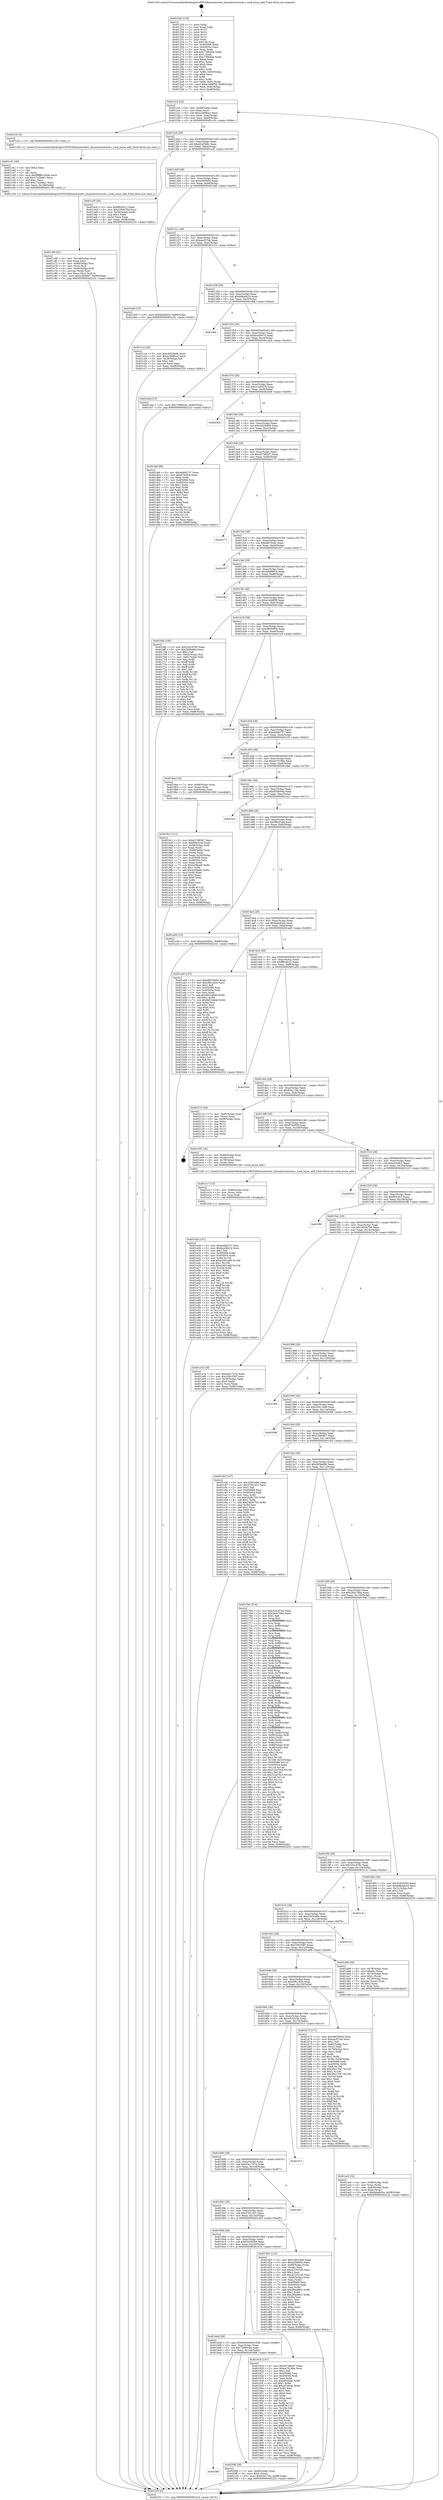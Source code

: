 digraph "0x401250" {
  label = "0x401250 (/mnt/c/Users/mathe/Desktop/tcc/POCII/binaries/extr_linuxnetcoresock.c_sock_inuse_add_Final-ollvm.out::main(0))"
  labelloc = "t"
  node[shape=record]

  Entry [label="",width=0.3,height=0.3,shape=circle,fillcolor=black,style=filled]
  "0x4012c4" [label="{
     0x4012c4 [32]\l
     | [instrs]\l
     &nbsp;&nbsp;0x4012c4 \<+6\>: mov -0x98(%rbp),%eax\l
     &nbsp;&nbsp;0x4012ca \<+2\>: mov %eax,%ecx\l
     &nbsp;&nbsp;0x4012cc \<+6\>: sub $0xa1668be2,%ecx\l
     &nbsp;&nbsp;0x4012d2 \<+6\>: mov %eax,-0xac(%rbp)\l
     &nbsp;&nbsp;0x4012d8 \<+6\>: mov %ecx,-0xb0(%rbp)\l
     &nbsp;&nbsp;0x4012de \<+6\>: je 0000000000401c3c \<main+0x9ec\>\l
  }"]
  "0x401c3c" [label="{
     0x401c3c [5]\l
     | [instrs]\l
     &nbsp;&nbsp;0x401c3c \<+5\>: call 0000000000401160 \<next_i\>\l
     | [calls]\l
     &nbsp;&nbsp;0x401160 \{1\} (/mnt/c/Users/mathe/Desktop/tcc/POCII/binaries/extr_linuxnetcoresock.c_sock_inuse_add_Final-ollvm.out::next_i)\l
  }"]
  "0x4012e4" [label="{
     0x4012e4 [28]\l
     | [instrs]\l
     &nbsp;&nbsp;0x4012e4 \<+5\>: jmp 00000000004012e9 \<main+0x99\>\l
     &nbsp;&nbsp;0x4012e9 \<+6\>: mov -0xac(%rbp),%eax\l
     &nbsp;&nbsp;0x4012ef \<+5\>: sub $0xa2cd3bdc,%eax\l
     &nbsp;&nbsp;0x4012f4 \<+6\>: mov %eax,-0xb4(%rbp)\l
     &nbsp;&nbsp;0x4012fa \<+6\>: je 0000000000401a3f \<main+0x7ef\>\l
  }"]
  Exit [label="",width=0.3,height=0.3,shape=circle,fillcolor=black,style=filled,peripheries=2]
  "0x401a3f" [label="{
     0x401a3f [30]\l
     | [instrs]\l
     &nbsp;&nbsp;0x401a3f \<+5\>: mov $0xff9c0b12,%eax\l
     &nbsp;&nbsp;0x401a44 \<+5\>: mov $0x1950e70d,%ecx\l
     &nbsp;&nbsp;0x401a49 \<+3\>: mov -0x30(%rbp),%edx\l
     &nbsp;&nbsp;0x401a4c \<+3\>: cmp $0x1,%edx\l
     &nbsp;&nbsp;0x401a4f \<+3\>: cmovl %ecx,%eax\l
     &nbsp;&nbsp;0x401a52 \<+6\>: mov %eax,-0x98(%rbp)\l
     &nbsp;&nbsp;0x401a58 \<+5\>: jmp 0000000000402232 \<main+0xfe2\>\l
  }"]
  "0x401300" [label="{
     0x401300 [28]\l
     | [instrs]\l
     &nbsp;&nbsp;0x401300 \<+5\>: jmp 0000000000401305 \<main+0xb5\>\l
     &nbsp;&nbsp;0x401305 \<+6\>: mov -0xac(%rbp),%eax\l
     &nbsp;&nbsp;0x40130b \<+5\>: sub $0xa300f45c,%eax\l
     &nbsp;&nbsp;0x401310 \<+6\>: mov %eax,-0xb8(%rbp)\l
     &nbsp;&nbsp;0x401316 \<+6\>: je 0000000000401da0 \<main+0xb50\>\l
  }"]
  "0x4016f0" [label="{
     0x4016f0\l
  }", style=dashed]
  "0x401da0" [label="{
     0x401da0 [15]\l
     | [instrs]\l
     &nbsp;&nbsp;0x401da0 \<+10\>: movl $0xfaba8d2e,-0x98(%rbp)\l
     &nbsp;&nbsp;0x401daa \<+5\>: jmp 0000000000402232 \<main+0xfe2\>\l
  }"]
  "0x40131c" [label="{
     0x40131c [28]\l
     | [instrs]\l
     &nbsp;&nbsp;0x40131c \<+5\>: jmp 0000000000401321 \<main+0xd1\>\l
     &nbsp;&nbsp;0x401321 \<+6\>: mov -0xac(%rbp),%eax\l
     &nbsp;&nbsp;0x401327 \<+5\>: sub $0xaacf37eb,%eax\l
     &nbsp;&nbsp;0x40132c \<+6\>: mov %eax,-0xbc(%rbp)\l
     &nbsp;&nbsp;0x401332 \<+6\>: je 0000000000401c1e \<main+0x9ce\>\l
  }"]
  "0x4020f8" [label="{
     0x4020f8 [28]\l
     | [instrs]\l
     &nbsp;&nbsp;0x4020f8 \<+7\>: mov -0x90(%rbp),%rax\l
     &nbsp;&nbsp;0x4020ff \<+6\>: movl $0x0,(%rax)\l
     &nbsp;&nbsp;0x402105 \<+10\>: movl $0x82b170b,-0x98(%rbp)\l
     &nbsp;&nbsp;0x40210f \<+5\>: jmp 0000000000402232 \<main+0xfe2\>\l
  }"]
  "0x401c1e" [label="{
     0x401c1e [30]\l
     | [instrs]\l
     &nbsp;&nbsp;0x401c1e \<+5\>: mov $0xcb028408,%eax\l
     &nbsp;&nbsp;0x401c23 \<+5\>: mov $0xa1668be2,%ecx\l
     &nbsp;&nbsp;0x401c28 \<+3\>: mov -0x29(%rbp),%dl\l
     &nbsp;&nbsp;0x401c2b \<+3\>: test $0x1,%dl\l
     &nbsp;&nbsp;0x401c2e \<+3\>: cmovne %ecx,%eax\l
     &nbsp;&nbsp;0x401c31 \<+6\>: mov %eax,-0x98(%rbp)\l
     &nbsp;&nbsp;0x401c37 \<+5\>: jmp 0000000000402232 \<main+0xfe2\>\l
  }"]
  "0x401338" [label="{
     0x401338 [28]\l
     | [instrs]\l
     &nbsp;&nbsp;0x401338 \<+5\>: jmp 000000000040133d \<main+0xed\>\l
     &nbsp;&nbsp;0x40133d \<+6\>: mov -0xac(%rbp),%eax\l
     &nbsp;&nbsp;0x401343 \<+5\>: sub $0xb86dab23,%eax\l
     &nbsp;&nbsp;0x401348 \<+6\>: mov %eax,-0xc0(%rbp)\l
     &nbsp;&nbsp;0x40134e \<+6\>: je 00000000004018fa \<main+0x6aa\>\l
  }"]
  "0x401e26" [label="{
     0x401e26 [151]\l
     | [instrs]\l
     &nbsp;&nbsp;0x401e26 \<+5\>: mov $0xeb9db757,%esi\l
     &nbsp;&nbsp;0x401e2b \<+5\>: mov $0xbca58414,%ecx\l
     &nbsp;&nbsp;0x401e30 \<+2\>: mov $0x1,%dl\l
     &nbsp;&nbsp;0x401e32 \<+8\>: mov 0x405068,%r8d\l
     &nbsp;&nbsp;0x401e3a \<+8\>: mov 0x405054,%r9d\l
     &nbsp;&nbsp;0x401e42 \<+3\>: mov %r8d,%r10d\l
     &nbsp;&nbsp;0x401e45 \<+7\>: add $0xe2491e69,%r10d\l
     &nbsp;&nbsp;0x401e4c \<+4\>: sub $0x1,%r10d\l
     &nbsp;&nbsp;0x401e50 \<+7\>: sub $0xe2491e69,%r10d\l
     &nbsp;&nbsp;0x401e57 \<+4\>: imul %r10d,%r8d\l
     &nbsp;&nbsp;0x401e5b \<+4\>: and $0x1,%r8d\l
     &nbsp;&nbsp;0x401e5f \<+4\>: cmp $0x0,%r8d\l
     &nbsp;&nbsp;0x401e63 \<+4\>: sete %r11b\l
     &nbsp;&nbsp;0x401e67 \<+4\>: cmp $0xa,%r9d\l
     &nbsp;&nbsp;0x401e6b \<+3\>: setl %bl\l
     &nbsp;&nbsp;0x401e6e \<+3\>: mov %r11b,%r14b\l
     &nbsp;&nbsp;0x401e71 \<+4\>: xor $0xff,%r14b\l
     &nbsp;&nbsp;0x401e75 \<+3\>: mov %bl,%r15b\l
     &nbsp;&nbsp;0x401e78 \<+4\>: xor $0xff,%r15b\l
     &nbsp;&nbsp;0x401e7c \<+3\>: xor $0x1,%dl\l
     &nbsp;&nbsp;0x401e7f \<+3\>: mov %r14b,%r12b\l
     &nbsp;&nbsp;0x401e82 \<+4\>: and $0xff,%r12b\l
     &nbsp;&nbsp;0x401e86 \<+3\>: and %dl,%r11b\l
     &nbsp;&nbsp;0x401e89 \<+3\>: mov %r15b,%r13b\l
     &nbsp;&nbsp;0x401e8c \<+4\>: and $0xff,%r13b\l
     &nbsp;&nbsp;0x401e90 \<+2\>: and %dl,%bl\l
     &nbsp;&nbsp;0x401e92 \<+3\>: or %r11b,%r12b\l
     &nbsp;&nbsp;0x401e95 \<+3\>: or %bl,%r13b\l
     &nbsp;&nbsp;0x401e98 \<+3\>: xor %r13b,%r12b\l
     &nbsp;&nbsp;0x401e9b \<+3\>: or %r15b,%r14b\l
     &nbsp;&nbsp;0x401e9e \<+4\>: xor $0xff,%r14b\l
     &nbsp;&nbsp;0x401ea2 \<+3\>: or $0x1,%dl\l
     &nbsp;&nbsp;0x401ea5 \<+3\>: and %dl,%r14b\l
     &nbsp;&nbsp;0x401ea8 \<+3\>: or %r14b,%r12b\l
     &nbsp;&nbsp;0x401eab \<+4\>: test $0x1,%r12b\l
     &nbsp;&nbsp;0x401eaf \<+3\>: cmovne %ecx,%esi\l
     &nbsp;&nbsp;0x401eb2 \<+6\>: mov %esi,-0x98(%rbp)\l
     &nbsp;&nbsp;0x401eb8 \<+5\>: jmp 0000000000402232 \<main+0xfe2\>\l
  }"]
  "0x4018fa" [label="{
     0x4018fa\l
  }", style=dashed]
  "0x401354" [label="{
     0x401354 [28]\l
     | [instrs]\l
     &nbsp;&nbsp;0x401354 \<+5\>: jmp 0000000000401359 \<main+0x109\>\l
     &nbsp;&nbsp;0x401359 \<+6\>: mov -0xac(%rbp),%eax\l
     &nbsp;&nbsp;0x40135f \<+5\>: sub $0xbca58414,%eax\l
     &nbsp;&nbsp;0x401364 \<+6\>: mov %eax,-0xc4(%rbp)\l
     &nbsp;&nbsp;0x40136a \<+6\>: je 0000000000401ebd \<main+0xc6d\>\l
  }"]
  "0x401e17" [label="{
     0x401e17 [15]\l
     | [instrs]\l
     &nbsp;&nbsp;0x401e17 \<+4\>: mov -0x68(%rbp),%rax\l
     &nbsp;&nbsp;0x401e1b \<+3\>: mov (%rax),%rax\l
     &nbsp;&nbsp;0x401e1e \<+3\>: mov %rax,%rdi\l
     &nbsp;&nbsp;0x401e21 \<+5\>: call 0000000000401030 \<free@plt\>\l
     | [calls]\l
     &nbsp;&nbsp;0x401030 \{1\} (unknown)\l
  }"]
  "0x401ebd" [label="{
     0x401ebd [15]\l
     | [instrs]\l
     &nbsp;&nbsp;0x401ebd \<+10\>: movl $0x72890c4e,-0x98(%rbp)\l
     &nbsp;&nbsp;0x401ec7 \<+5\>: jmp 0000000000402232 \<main+0xfe2\>\l
  }"]
  "0x401370" [label="{
     0x401370 [28]\l
     | [instrs]\l
     &nbsp;&nbsp;0x401370 \<+5\>: jmp 0000000000401375 \<main+0x125\>\l
     &nbsp;&nbsp;0x401375 \<+6\>: mov -0xac(%rbp),%eax\l
     &nbsp;&nbsp;0x40137b \<+5\>: sub $0xc13d5b78,%eax\l
     &nbsp;&nbsp;0x401380 \<+6\>: mov %eax,-0xc8(%rbp)\l
     &nbsp;&nbsp;0x401386 \<+6\>: je 00000000004020e9 \<main+0xe99\>\l
  }"]
  "0x401c69" [label="{
     0x401c69 [41]\l
     | [instrs]\l
     &nbsp;&nbsp;0x401c69 \<+6\>: mov -0x148(%rbp),%ecx\l
     &nbsp;&nbsp;0x401c6f \<+3\>: imul %eax,%ecx\l
     &nbsp;&nbsp;0x401c72 \<+4\>: mov -0x68(%rbp),%rsi\l
     &nbsp;&nbsp;0x401c76 \<+3\>: mov (%rsi),%rsi\l
     &nbsp;&nbsp;0x401c79 \<+4\>: mov -0x60(%rbp),%rdi\l
     &nbsp;&nbsp;0x401c7d \<+3\>: movslq (%rdi),%rdi\l
     &nbsp;&nbsp;0x401c80 \<+3\>: mov %ecx,(%rsi,%rdi,4)\l
     &nbsp;&nbsp;0x401c83 \<+10\>: movl $0x22feb807,-0x98(%rbp)\l
     &nbsp;&nbsp;0x401c8d \<+5\>: jmp 0000000000402232 \<main+0xfe2\>\l
  }"]
  "0x4020e9" [label="{
     0x4020e9\l
  }", style=dashed]
  "0x40138c" [label="{
     0x40138c [28]\l
     | [instrs]\l
     &nbsp;&nbsp;0x40138c \<+5\>: jmp 0000000000401391 \<main+0x141\>\l
     &nbsp;&nbsp;0x401391 \<+6\>: mov -0xac(%rbp),%eax\l
     &nbsp;&nbsp;0x401397 \<+5\>: sub $0xcb028408,%eax\l
     &nbsp;&nbsp;0x40139c \<+6\>: mov %eax,-0xcc(%rbp)\l
     &nbsp;&nbsp;0x4013a2 \<+6\>: je 0000000000401daf \<main+0xb5f\>\l
  }"]
  "0x401c41" [label="{
     0x401c41 [40]\l
     | [instrs]\l
     &nbsp;&nbsp;0x401c41 \<+5\>: mov $0x2,%ecx\l
     &nbsp;&nbsp;0x401c46 \<+1\>: cltd\l
     &nbsp;&nbsp;0x401c47 \<+2\>: idiv %ecx\l
     &nbsp;&nbsp;0x401c49 \<+6\>: imul $0xfffffffe,%edx,%ecx\l
     &nbsp;&nbsp;0x401c4f \<+6\>: sub $0x17a2b8a1,%ecx\l
     &nbsp;&nbsp;0x401c55 \<+3\>: add $0x1,%ecx\l
     &nbsp;&nbsp;0x401c58 \<+6\>: add $0x17a2b8a1,%ecx\l
     &nbsp;&nbsp;0x401c5e \<+6\>: mov %ecx,-0x148(%rbp)\l
     &nbsp;&nbsp;0x401c64 \<+5\>: call 0000000000401160 \<next_i\>\l
     | [calls]\l
     &nbsp;&nbsp;0x401160 \{1\} (/mnt/c/Users/mathe/Desktop/tcc/POCII/binaries/extr_linuxnetcoresock.c_sock_inuse_add_Final-ollvm.out::next_i)\l
  }"]
  "0x401daf" [label="{
     0x401daf [86]\l
     | [instrs]\l
     &nbsp;&nbsp;0x401daf \<+5\>: mov $0xeb9db757,%eax\l
     &nbsp;&nbsp;0x401db4 \<+5\>: mov $0x87dc929,%ecx\l
     &nbsp;&nbsp;0x401db9 \<+2\>: xor %edx,%edx\l
     &nbsp;&nbsp;0x401dbb \<+7\>: mov 0x405068,%esi\l
     &nbsp;&nbsp;0x401dc2 \<+7\>: mov 0x405054,%edi\l
     &nbsp;&nbsp;0x401dc9 \<+3\>: sub $0x1,%edx\l
     &nbsp;&nbsp;0x401dcc \<+3\>: mov %esi,%r8d\l
     &nbsp;&nbsp;0x401dcf \<+3\>: add %edx,%r8d\l
     &nbsp;&nbsp;0x401dd2 \<+4\>: imul %r8d,%esi\l
     &nbsp;&nbsp;0x401dd6 \<+3\>: and $0x1,%esi\l
     &nbsp;&nbsp;0x401dd9 \<+3\>: cmp $0x0,%esi\l
     &nbsp;&nbsp;0x401ddc \<+4\>: sete %r9b\l
     &nbsp;&nbsp;0x401de0 \<+3\>: cmp $0xa,%edi\l
     &nbsp;&nbsp;0x401de3 \<+4\>: setl %r10b\l
     &nbsp;&nbsp;0x401de7 \<+3\>: mov %r9b,%r11b\l
     &nbsp;&nbsp;0x401dea \<+3\>: and %r10b,%r11b\l
     &nbsp;&nbsp;0x401ded \<+3\>: xor %r10b,%r9b\l
     &nbsp;&nbsp;0x401df0 \<+3\>: or %r9b,%r11b\l
     &nbsp;&nbsp;0x401df3 \<+4\>: test $0x1,%r11b\l
     &nbsp;&nbsp;0x401df7 \<+3\>: cmovne %ecx,%eax\l
     &nbsp;&nbsp;0x401dfa \<+6\>: mov %eax,-0x98(%rbp)\l
     &nbsp;&nbsp;0x401e00 \<+5\>: jmp 0000000000402232 \<main+0xfe2\>\l
  }"]
  "0x4013a8" [label="{
     0x4013a8 [28]\l
     | [instrs]\l
     &nbsp;&nbsp;0x4013a8 \<+5\>: jmp 00000000004013ad \<main+0x15d\>\l
     &nbsp;&nbsp;0x4013ad \<+6\>: mov -0xac(%rbp),%eax\l
     &nbsp;&nbsp;0x4013b3 \<+5\>: sub $0xd37d85d7,%eax\l
     &nbsp;&nbsp;0x4013b8 \<+6\>: mov %eax,-0xd0(%rbp)\l
     &nbsp;&nbsp;0x4013be \<+6\>: je 0000000000402171 \<main+0xf21\>\l
  }"]
  "0x401ac0" [label="{
     0x401ac0 [32]\l
     | [instrs]\l
     &nbsp;&nbsp;0x401ac0 \<+4\>: mov -0x68(%rbp),%rdi\l
     &nbsp;&nbsp;0x401ac4 \<+3\>: mov %rax,(%rdi)\l
     &nbsp;&nbsp;0x401ac7 \<+4\>: mov -0x60(%rbp),%rax\l
     &nbsp;&nbsp;0x401acb \<+6\>: movl $0x0,(%rax)\l
     &nbsp;&nbsp;0x401ad1 \<+10\>: movl $0xfaba8d2e,-0x98(%rbp)\l
     &nbsp;&nbsp;0x401adb \<+5\>: jmp 0000000000402232 \<main+0xfe2\>\l
  }"]
  "0x402171" [label="{
     0x402171\l
  }", style=dashed]
  "0x4013c4" [label="{
     0x4013c4 [28]\l
     | [instrs]\l
     &nbsp;&nbsp;0x4013c4 \<+5\>: jmp 00000000004013c9 \<main+0x179\>\l
     &nbsp;&nbsp;0x4013c9 \<+6\>: mov -0xac(%rbp),%eax\l
     &nbsp;&nbsp;0x4013cf \<+5\>: sub $0xda679cdc,%eax\l
     &nbsp;&nbsp;0x4013d4 \<+6\>: mov %eax,-0xd4(%rbp)\l
     &nbsp;&nbsp;0x4013da \<+6\>: je 0000000000401f37 \<main+0xce7\>\l
  }"]
  "0x4019c1" [label="{
     0x4019c1 [111]\l
     | [instrs]\l
     &nbsp;&nbsp;0x4019c1 \<+5\>: mov $0xd37d85d7,%ecx\l
     &nbsp;&nbsp;0x4019c6 \<+5\>: mov $0xf69cf1dd,%edx\l
     &nbsp;&nbsp;0x4019cb \<+4\>: mov -0x80(%rbp),%rdi\l
     &nbsp;&nbsp;0x4019cf \<+2\>: mov %eax,(%rdi)\l
     &nbsp;&nbsp;0x4019d1 \<+4\>: mov -0x80(%rbp),%rdi\l
     &nbsp;&nbsp;0x4019d5 \<+2\>: mov (%rdi),%eax\l
     &nbsp;&nbsp;0x4019d7 \<+3\>: mov %eax,-0x30(%rbp)\l
     &nbsp;&nbsp;0x4019da \<+7\>: mov 0x405068,%eax\l
     &nbsp;&nbsp;0x4019e1 \<+7\>: mov 0x405054,%esi\l
     &nbsp;&nbsp;0x4019e8 \<+3\>: mov %eax,%r8d\l
     &nbsp;&nbsp;0x4019eb \<+7\>: sub $0x4208a60,%r8d\l
     &nbsp;&nbsp;0x4019f2 \<+4\>: sub $0x1,%r8d\l
     &nbsp;&nbsp;0x4019f6 \<+7\>: add $0x4208a60,%r8d\l
     &nbsp;&nbsp;0x4019fd \<+4\>: imul %r8d,%eax\l
     &nbsp;&nbsp;0x401a01 \<+3\>: and $0x1,%eax\l
     &nbsp;&nbsp;0x401a04 \<+3\>: cmp $0x0,%eax\l
     &nbsp;&nbsp;0x401a07 \<+4\>: sete %r9b\l
     &nbsp;&nbsp;0x401a0b \<+3\>: cmp $0xa,%esi\l
     &nbsp;&nbsp;0x401a0e \<+4\>: setl %r10b\l
     &nbsp;&nbsp;0x401a12 \<+3\>: mov %r9b,%r11b\l
     &nbsp;&nbsp;0x401a15 \<+3\>: and %r10b,%r11b\l
     &nbsp;&nbsp;0x401a18 \<+3\>: xor %r10b,%r9b\l
     &nbsp;&nbsp;0x401a1b \<+3\>: or %r9b,%r11b\l
     &nbsp;&nbsp;0x401a1e \<+4\>: test $0x1,%r11b\l
     &nbsp;&nbsp;0x401a22 \<+3\>: cmovne %edx,%ecx\l
     &nbsp;&nbsp;0x401a25 \<+6\>: mov %ecx,-0x98(%rbp)\l
     &nbsp;&nbsp;0x401a2b \<+5\>: jmp 0000000000402232 \<main+0xfe2\>\l
  }"]
  "0x401f37" [label="{
     0x401f37\l
  }", style=dashed]
  "0x4013e0" [label="{
     0x4013e0 [28]\l
     | [instrs]\l
     &nbsp;&nbsp;0x4013e0 \<+5\>: jmp 00000000004013e5 \<main+0x195\>\l
     &nbsp;&nbsp;0x4013e5 \<+6\>: mov -0xac(%rbp),%eax\l
     &nbsp;&nbsp;0x4013eb \<+5\>: sub $0xdd688916,%eax\l
     &nbsp;&nbsp;0x4013f0 \<+6\>: mov %eax,-0xd8(%rbp)\l
     &nbsp;&nbsp;0x4013f6 \<+6\>: je 0000000000401fb7 \<main+0xd67\>\l
  }"]
  "0x4016d4" [label="{
     0x4016d4 [28]\l
     | [instrs]\l
     &nbsp;&nbsp;0x4016d4 \<+5\>: jmp 00000000004016d9 \<main+0x489\>\l
     &nbsp;&nbsp;0x4016d9 \<+6\>: mov -0xac(%rbp),%eax\l
     &nbsp;&nbsp;0x4016df \<+5\>: sub $0x72890c4e,%eax\l
     &nbsp;&nbsp;0x4016e4 \<+6\>: mov %eax,-0x144(%rbp)\l
     &nbsp;&nbsp;0x4016ea \<+6\>: je 00000000004020f8 \<main+0xea8\>\l
  }"]
  "0x401fb7" [label="{
     0x401fb7\l
  }", style=dashed]
  "0x4013fc" [label="{
     0x4013fc [28]\l
     | [instrs]\l
     &nbsp;&nbsp;0x4013fc \<+5\>: jmp 0000000000401401 \<main+0x1b1\>\l
     &nbsp;&nbsp;0x401401 \<+6\>: mov -0xac(%rbp),%eax\l
     &nbsp;&nbsp;0x401407 \<+5\>: sub $0xe1e06f58,%eax\l
     &nbsp;&nbsp;0x40140c \<+6\>: mov %eax,-0xdc(%rbp)\l
     &nbsp;&nbsp;0x401412 \<+6\>: je 00000000004016fa \<main+0x4aa\>\l
  }"]
  "0x40191b" [label="{
     0x40191b [147]\l
     | [instrs]\l
     &nbsp;&nbsp;0x40191b \<+5\>: mov $0xd37d85d7,%eax\l
     &nbsp;&nbsp;0x401920 \<+5\>: mov $0xee7019be,%ecx\l
     &nbsp;&nbsp;0x401925 \<+2\>: mov $0x1,%dl\l
     &nbsp;&nbsp;0x401927 \<+7\>: mov 0x405068,%esi\l
     &nbsp;&nbsp;0x40192e \<+7\>: mov 0x405054,%edi\l
     &nbsp;&nbsp;0x401935 \<+3\>: mov %esi,%r8d\l
     &nbsp;&nbsp;0x401938 \<+7\>: sub $0xaf7efcde,%r8d\l
     &nbsp;&nbsp;0x40193f \<+4\>: sub $0x1,%r8d\l
     &nbsp;&nbsp;0x401943 \<+7\>: add $0xaf7efcde,%r8d\l
     &nbsp;&nbsp;0x40194a \<+4\>: imul %r8d,%esi\l
     &nbsp;&nbsp;0x40194e \<+3\>: and $0x1,%esi\l
     &nbsp;&nbsp;0x401951 \<+3\>: cmp $0x0,%esi\l
     &nbsp;&nbsp;0x401954 \<+4\>: sete %r9b\l
     &nbsp;&nbsp;0x401958 \<+3\>: cmp $0xa,%edi\l
     &nbsp;&nbsp;0x40195b \<+4\>: setl %r10b\l
     &nbsp;&nbsp;0x40195f \<+3\>: mov %r9b,%r11b\l
     &nbsp;&nbsp;0x401962 \<+4\>: xor $0xff,%r11b\l
     &nbsp;&nbsp;0x401966 \<+3\>: mov %r10b,%bl\l
     &nbsp;&nbsp;0x401969 \<+3\>: xor $0xff,%bl\l
     &nbsp;&nbsp;0x40196c \<+3\>: xor $0x1,%dl\l
     &nbsp;&nbsp;0x40196f \<+3\>: mov %r11b,%r14b\l
     &nbsp;&nbsp;0x401972 \<+4\>: and $0xff,%r14b\l
     &nbsp;&nbsp;0x401976 \<+3\>: and %dl,%r9b\l
     &nbsp;&nbsp;0x401979 \<+3\>: mov %bl,%r15b\l
     &nbsp;&nbsp;0x40197c \<+4\>: and $0xff,%r15b\l
     &nbsp;&nbsp;0x401980 \<+3\>: and %dl,%r10b\l
     &nbsp;&nbsp;0x401983 \<+3\>: or %r9b,%r14b\l
     &nbsp;&nbsp;0x401986 \<+3\>: or %r10b,%r15b\l
     &nbsp;&nbsp;0x401989 \<+3\>: xor %r15b,%r14b\l
     &nbsp;&nbsp;0x40198c \<+3\>: or %bl,%r11b\l
     &nbsp;&nbsp;0x40198f \<+4\>: xor $0xff,%r11b\l
     &nbsp;&nbsp;0x401993 \<+3\>: or $0x1,%dl\l
     &nbsp;&nbsp;0x401996 \<+3\>: and %dl,%r11b\l
     &nbsp;&nbsp;0x401999 \<+3\>: or %r11b,%r14b\l
     &nbsp;&nbsp;0x40199c \<+4\>: test $0x1,%r14b\l
     &nbsp;&nbsp;0x4019a0 \<+3\>: cmovne %ecx,%eax\l
     &nbsp;&nbsp;0x4019a3 \<+6\>: mov %eax,-0x98(%rbp)\l
     &nbsp;&nbsp;0x4019a9 \<+5\>: jmp 0000000000402232 \<main+0xfe2\>\l
  }"]
  "0x4016fa" [label="{
     0x4016fa [106]\l
     | [instrs]\l
     &nbsp;&nbsp;0x4016fa \<+5\>: mov $0x3201876c,%eax\l
     &nbsp;&nbsp;0x4016ff \<+5\>: mov $0x265fe68d,%ecx\l
     &nbsp;&nbsp;0x401704 \<+2\>: mov $0x1,%dl\l
     &nbsp;&nbsp;0x401706 \<+7\>: mov -0x92(%rbp),%sil\l
     &nbsp;&nbsp;0x40170d \<+7\>: mov -0x91(%rbp),%dil\l
     &nbsp;&nbsp;0x401714 \<+3\>: mov %sil,%r8b\l
     &nbsp;&nbsp;0x401717 \<+4\>: xor $0xff,%r8b\l
     &nbsp;&nbsp;0x40171b \<+3\>: mov %dil,%r9b\l
     &nbsp;&nbsp;0x40171e \<+4\>: xor $0xff,%r9b\l
     &nbsp;&nbsp;0x401722 \<+3\>: xor $0x1,%dl\l
     &nbsp;&nbsp;0x401725 \<+3\>: mov %r8b,%r10b\l
     &nbsp;&nbsp;0x401728 \<+4\>: and $0xff,%r10b\l
     &nbsp;&nbsp;0x40172c \<+3\>: and %dl,%sil\l
     &nbsp;&nbsp;0x40172f \<+3\>: mov %r9b,%r11b\l
     &nbsp;&nbsp;0x401732 \<+4\>: and $0xff,%r11b\l
     &nbsp;&nbsp;0x401736 \<+3\>: and %dl,%dil\l
     &nbsp;&nbsp;0x401739 \<+3\>: or %sil,%r10b\l
     &nbsp;&nbsp;0x40173c \<+3\>: or %dil,%r11b\l
     &nbsp;&nbsp;0x40173f \<+3\>: xor %r11b,%r10b\l
     &nbsp;&nbsp;0x401742 \<+3\>: or %r9b,%r8b\l
     &nbsp;&nbsp;0x401745 \<+4\>: xor $0xff,%r8b\l
     &nbsp;&nbsp;0x401749 \<+3\>: or $0x1,%dl\l
     &nbsp;&nbsp;0x40174c \<+3\>: and %dl,%r8b\l
     &nbsp;&nbsp;0x40174f \<+3\>: or %r8b,%r10b\l
     &nbsp;&nbsp;0x401752 \<+4\>: test $0x1,%r10b\l
     &nbsp;&nbsp;0x401756 \<+3\>: cmovne %ecx,%eax\l
     &nbsp;&nbsp;0x401759 \<+6\>: mov %eax,-0x98(%rbp)\l
     &nbsp;&nbsp;0x40175f \<+5\>: jmp 0000000000402232 \<main+0xfe2\>\l
  }"]
  "0x401418" [label="{
     0x401418 [28]\l
     | [instrs]\l
     &nbsp;&nbsp;0x401418 \<+5\>: jmp 000000000040141d \<main+0x1cd\>\l
     &nbsp;&nbsp;0x40141d \<+6\>: mov -0xac(%rbp),%eax\l
     &nbsp;&nbsp;0x401423 \<+5\>: sub $0xe863595d,%eax\l
     &nbsp;&nbsp;0x401428 \<+6\>: mov %eax,-0xe0(%rbp)\l
     &nbsp;&nbsp;0x40142e \<+6\>: je 00000000004021a4 \<main+0xf54\>\l
  }"]
  "0x402232" [label="{
     0x402232 [5]\l
     | [instrs]\l
     &nbsp;&nbsp;0x402232 \<+5\>: jmp 00000000004012c4 \<main+0x74\>\l
  }"]
  "0x401250" [label="{
     0x401250 [116]\l
     | [instrs]\l
     &nbsp;&nbsp;0x401250 \<+1\>: push %rbp\l
     &nbsp;&nbsp;0x401251 \<+3\>: mov %rsp,%rbp\l
     &nbsp;&nbsp;0x401254 \<+2\>: push %r15\l
     &nbsp;&nbsp;0x401256 \<+2\>: push %r14\l
     &nbsp;&nbsp;0x401258 \<+2\>: push %r13\l
     &nbsp;&nbsp;0x40125a \<+2\>: push %r12\l
     &nbsp;&nbsp;0x40125c \<+1\>: push %rbx\l
     &nbsp;&nbsp;0x40125d \<+7\>: sub $0x148,%rsp\l
     &nbsp;&nbsp;0x401264 \<+7\>: mov 0x405068,%eax\l
     &nbsp;&nbsp;0x40126b \<+7\>: mov 0x405054,%ecx\l
     &nbsp;&nbsp;0x401272 \<+2\>: mov %eax,%edx\l
     &nbsp;&nbsp;0x401274 \<+6\>: add $0x178fe4ab,%edx\l
     &nbsp;&nbsp;0x40127a \<+3\>: sub $0x1,%edx\l
     &nbsp;&nbsp;0x40127d \<+6\>: sub $0x178fe4ab,%edx\l
     &nbsp;&nbsp;0x401283 \<+3\>: imul %edx,%eax\l
     &nbsp;&nbsp;0x401286 \<+3\>: and $0x1,%eax\l
     &nbsp;&nbsp;0x401289 \<+3\>: cmp $0x0,%eax\l
     &nbsp;&nbsp;0x40128c \<+4\>: sete %r8b\l
     &nbsp;&nbsp;0x401290 \<+4\>: and $0x1,%r8b\l
     &nbsp;&nbsp;0x401294 \<+7\>: mov %r8b,-0x92(%rbp)\l
     &nbsp;&nbsp;0x40129b \<+3\>: cmp $0xa,%ecx\l
     &nbsp;&nbsp;0x40129e \<+4\>: setl %r8b\l
     &nbsp;&nbsp;0x4012a2 \<+4\>: and $0x1,%r8b\l
     &nbsp;&nbsp;0x4012a6 \<+7\>: mov %r8b,-0x91(%rbp)\l
     &nbsp;&nbsp;0x4012ad \<+10\>: movl $0xe1e06f58,-0x98(%rbp)\l
     &nbsp;&nbsp;0x4012b7 \<+6\>: mov %edi,-0x9c(%rbp)\l
     &nbsp;&nbsp;0x4012bd \<+7\>: mov %rsi,-0xa8(%rbp)\l
  }"]
  "0x4016b8" [label="{
     0x4016b8 [28]\l
     | [instrs]\l
     &nbsp;&nbsp;0x4016b8 \<+5\>: jmp 00000000004016bd \<main+0x46d\>\l
     &nbsp;&nbsp;0x4016bd \<+6\>: mov -0xac(%rbp),%eax\l
     &nbsp;&nbsp;0x4016c3 \<+5\>: sub $0x65430204,%eax\l
     &nbsp;&nbsp;0x4016c8 \<+6\>: mov %eax,-0x140(%rbp)\l
     &nbsp;&nbsp;0x4016ce \<+6\>: je 000000000040191b \<main+0x6cb\>\l
  }"]
  "0x4021a4" [label="{
     0x4021a4\l
  }", style=dashed]
  "0x401434" [label="{
     0x401434 [28]\l
     | [instrs]\l
     &nbsp;&nbsp;0x401434 \<+5\>: jmp 0000000000401439 \<main+0x1e9\>\l
     &nbsp;&nbsp;0x401439 \<+6\>: mov -0xac(%rbp),%eax\l
     &nbsp;&nbsp;0x40143f \<+5\>: sub $0xeb9db757,%eax\l
     &nbsp;&nbsp;0x401444 \<+6\>: mov %eax,-0xe4(%rbp)\l
     &nbsp;&nbsp;0x40144a \<+6\>: je 00000000004021f3 \<main+0xfa3\>\l
  }"]
  "0x401d25" [label="{
     0x401d25 [123]\l
     | [instrs]\l
     &nbsp;&nbsp;0x401d25 \<+5\>: mov $0x3265549e,%eax\l
     &nbsp;&nbsp;0x401d2a \<+5\>: mov $0xa300f45c,%ecx\l
     &nbsp;&nbsp;0x401d2f \<+4\>: mov -0x60(%rbp),%rdx\l
     &nbsp;&nbsp;0x401d33 \<+2\>: mov (%rdx),%esi\l
     &nbsp;&nbsp;0x401d35 \<+6\>: sub $0x421031d5,%esi\l
     &nbsp;&nbsp;0x401d3b \<+3\>: add $0x1,%esi\l
     &nbsp;&nbsp;0x401d3e \<+6\>: add $0x421031d5,%esi\l
     &nbsp;&nbsp;0x401d44 \<+4\>: mov -0x60(%rbp),%rdx\l
     &nbsp;&nbsp;0x401d48 \<+2\>: mov %esi,(%rdx)\l
     &nbsp;&nbsp;0x401d4a \<+7\>: mov 0x405068,%esi\l
     &nbsp;&nbsp;0x401d51 \<+7\>: mov 0x405054,%edi\l
     &nbsp;&nbsp;0x401d58 \<+3\>: mov %esi,%r8d\l
     &nbsp;&nbsp;0x401d5b \<+7\>: add $0x2f0ad601,%r8d\l
     &nbsp;&nbsp;0x401d62 \<+4\>: sub $0x1,%r8d\l
     &nbsp;&nbsp;0x401d66 \<+7\>: sub $0x2f0ad601,%r8d\l
     &nbsp;&nbsp;0x401d6d \<+4\>: imul %r8d,%esi\l
     &nbsp;&nbsp;0x401d71 \<+3\>: and $0x1,%esi\l
     &nbsp;&nbsp;0x401d74 \<+3\>: cmp $0x0,%esi\l
     &nbsp;&nbsp;0x401d77 \<+4\>: sete %r9b\l
     &nbsp;&nbsp;0x401d7b \<+3\>: cmp $0xa,%edi\l
     &nbsp;&nbsp;0x401d7e \<+4\>: setl %r10b\l
     &nbsp;&nbsp;0x401d82 \<+3\>: mov %r9b,%r11b\l
     &nbsp;&nbsp;0x401d85 \<+3\>: and %r10b,%r11b\l
     &nbsp;&nbsp;0x401d88 \<+3\>: xor %r10b,%r9b\l
     &nbsp;&nbsp;0x401d8b \<+3\>: or %r9b,%r11b\l
     &nbsp;&nbsp;0x401d8e \<+4\>: test $0x1,%r11b\l
     &nbsp;&nbsp;0x401d92 \<+3\>: cmovne %ecx,%eax\l
     &nbsp;&nbsp;0x401d95 \<+6\>: mov %eax,-0x98(%rbp)\l
     &nbsp;&nbsp;0x401d9b \<+5\>: jmp 0000000000402232 \<main+0xfe2\>\l
  }"]
  "0x4021f3" [label="{
     0x4021f3\l
  }", style=dashed]
  "0x401450" [label="{
     0x401450 [28]\l
     | [instrs]\l
     &nbsp;&nbsp;0x401450 \<+5\>: jmp 0000000000401455 \<main+0x205\>\l
     &nbsp;&nbsp;0x401455 \<+6\>: mov -0xac(%rbp),%eax\l
     &nbsp;&nbsp;0x40145b \<+5\>: sub $0xee7019be,%eax\l
     &nbsp;&nbsp;0x401460 \<+6\>: mov %eax,-0xe8(%rbp)\l
     &nbsp;&nbsp;0x401466 \<+6\>: je 00000000004019ae \<main+0x75e\>\l
  }"]
  "0x40169c" [label="{
     0x40169c [28]\l
     | [instrs]\l
     &nbsp;&nbsp;0x40169c \<+5\>: jmp 00000000004016a1 \<main+0x451\>\l
     &nbsp;&nbsp;0x4016a1 \<+6\>: mov -0xac(%rbp),%eax\l
     &nbsp;&nbsp;0x4016a7 \<+5\>: sub $0x47f31431,%eax\l
     &nbsp;&nbsp;0x4016ac \<+6\>: mov %eax,-0x13c(%rbp)\l
     &nbsp;&nbsp;0x4016b2 \<+6\>: je 0000000000401d25 \<main+0xad5\>\l
  }"]
  "0x4019ae" [label="{
     0x4019ae [19]\l
     | [instrs]\l
     &nbsp;&nbsp;0x4019ae \<+7\>: mov -0x88(%rbp),%rax\l
     &nbsp;&nbsp;0x4019b5 \<+3\>: mov (%rax),%rax\l
     &nbsp;&nbsp;0x4019b8 \<+4\>: mov 0x8(%rax),%rdi\l
     &nbsp;&nbsp;0x4019bc \<+5\>: call 0000000000401060 \<atoi@plt\>\l
     | [calls]\l
     &nbsp;&nbsp;0x401060 \{1\} (unknown)\l
  }"]
  "0x40146c" [label="{
     0x40146c [28]\l
     | [instrs]\l
     &nbsp;&nbsp;0x40146c \<+5\>: jmp 0000000000401471 \<main+0x221\>\l
     &nbsp;&nbsp;0x401471 \<+6\>: mov -0xac(%rbp),%eax\l
     &nbsp;&nbsp;0x401477 \<+5\>: sub $0xf639b94a,%eax\l
     &nbsp;&nbsp;0x40147c \<+6\>: mov %eax,-0xec(%rbp)\l
     &nbsp;&nbsp;0x401482 \<+6\>: je 0000000000401ecc \<main+0xc7c\>\l
  }"]
  "0x401fe7" [label="{
     0x401fe7\l
  }", style=dashed]
  "0x401ecc" [label="{
     0x401ecc\l
  }", style=dashed]
  "0x401488" [label="{
     0x401488 [28]\l
     | [instrs]\l
     &nbsp;&nbsp;0x401488 \<+5\>: jmp 000000000040148d \<main+0x23d\>\l
     &nbsp;&nbsp;0x40148d \<+6\>: mov -0xac(%rbp),%eax\l
     &nbsp;&nbsp;0x401493 \<+5\>: sub $0xf69cf1dd,%eax\l
     &nbsp;&nbsp;0x401498 \<+6\>: mov %eax,-0xf0(%rbp)\l
     &nbsp;&nbsp;0x40149e \<+6\>: je 0000000000401a30 \<main+0x7e0\>\l
  }"]
  "0x401680" [label="{
     0x401680 [28]\l
     | [instrs]\l
     &nbsp;&nbsp;0x401680 \<+5\>: jmp 0000000000401685 \<main+0x435\>\l
     &nbsp;&nbsp;0x401685 \<+6\>: mov -0xac(%rbp),%eax\l
     &nbsp;&nbsp;0x40168b \<+5\>: sub $0x45e17e7d,%eax\l
     &nbsp;&nbsp;0x401690 \<+6\>: mov %eax,-0x138(%rbp)\l
     &nbsp;&nbsp;0x401696 \<+6\>: je 0000000000401fe7 \<main+0xd97\>\l
  }"]
  "0x401a30" [label="{
     0x401a30 [15]\l
     | [instrs]\l
     &nbsp;&nbsp;0x401a30 \<+10\>: movl $0xa2cd3bdc,-0x98(%rbp)\l
     &nbsp;&nbsp;0x401a3a \<+5\>: jmp 0000000000402232 \<main+0xfe2\>\l
  }"]
  "0x4014a4" [label="{
     0x4014a4 [28]\l
     | [instrs]\l
     &nbsp;&nbsp;0x4014a4 \<+5\>: jmp 00000000004014a9 \<main+0x259\>\l
     &nbsp;&nbsp;0x4014a9 \<+6\>: mov -0xac(%rbp),%eax\l
     &nbsp;&nbsp;0x4014af \<+5\>: sub $0xfaba8d2e,%eax\l
     &nbsp;&nbsp;0x4014b4 \<+6\>: mov %eax,-0xf4(%rbp)\l
     &nbsp;&nbsp;0x4014ba \<+6\>: je 0000000000401ae0 \<main+0x890\>\l
  }"]
  "0x401f13" [label="{
     0x401f13\l
  }", style=dashed]
  "0x401ae0" [label="{
     0x401ae0 [147]\l
     | [instrs]\l
     &nbsp;&nbsp;0x401ae0 \<+5\>: mov $0xe863595d,%eax\l
     &nbsp;&nbsp;0x401ae5 \<+5\>: mov $0x3f8c1820,%ecx\l
     &nbsp;&nbsp;0x401aea \<+2\>: mov $0x1,%dl\l
     &nbsp;&nbsp;0x401aec \<+7\>: mov 0x405068,%esi\l
     &nbsp;&nbsp;0x401af3 \<+7\>: mov 0x405054,%edi\l
     &nbsp;&nbsp;0x401afa \<+3\>: mov %esi,%r8d\l
     &nbsp;&nbsp;0x401afd \<+7\>: add $0x9e5248dd,%r8d\l
     &nbsp;&nbsp;0x401b04 \<+4\>: sub $0x1,%r8d\l
     &nbsp;&nbsp;0x401b08 \<+7\>: sub $0x9e5248dd,%r8d\l
     &nbsp;&nbsp;0x401b0f \<+4\>: imul %r8d,%esi\l
     &nbsp;&nbsp;0x401b13 \<+3\>: and $0x1,%esi\l
     &nbsp;&nbsp;0x401b16 \<+3\>: cmp $0x0,%esi\l
     &nbsp;&nbsp;0x401b19 \<+4\>: sete %r9b\l
     &nbsp;&nbsp;0x401b1d \<+3\>: cmp $0xa,%edi\l
     &nbsp;&nbsp;0x401b20 \<+4\>: setl %r10b\l
     &nbsp;&nbsp;0x401b24 \<+3\>: mov %r9b,%r11b\l
     &nbsp;&nbsp;0x401b27 \<+4\>: xor $0xff,%r11b\l
     &nbsp;&nbsp;0x401b2b \<+3\>: mov %r10b,%bl\l
     &nbsp;&nbsp;0x401b2e \<+3\>: xor $0xff,%bl\l
     &nbsp;&nbsp;0x401b31 \<+3\>: xor $0x1,%dl\l
     &nbsp;&nbsp;0x401b34 \<+3\>: mov %r11b,%r14b\l
     &nbsp;&nbsp;0x401b37 \<+4\>: and $0xff,%r14b\l
     &nbsp;&nbsp;0x401b3b \<+3\>: and %dl,%r9b\l
     &nbsp;&nbsp;0x401b3e \<+3\>: mov %bl,%r15b\l
     &nbsp;&nbsp;0x401b41 \<+4\>: and $0xff,%r15b\l
     &nbsp;&nbsp;0x401b45 \<+3\>: and %dl,%r10b\l
     &nbsp;&nbsp;0x401b48 \<+3\>: or %r9b,%r14b\l
     &nbsp;&nbsp;0x401b4b \<+3\>: or %r10b,%r15b\l
     &nbsp;&nbsp;0x401b4e \<+3\>: xor %r15b,%r14b\l
     &nbsp;&nbsp;0x401b51 \<+3\>: or %bl,%r11b\l
     &nbsp;&nbsp;0x401b54 \<+4\>: xor $0xff,%r11b\l
     &nbsp;&nbsp;0x401b58 \<+3\>: or $0x1,%dl\l
     &nbsp;&nbsp;0x401b5b \<+3\>: and %dl,%r11b\l
     &nbsp;&nbsp;0x401b5e \<+3\>: or %r11b,%r14b\l
     &nbsp;&nbsp;0x401b61 \<+4\>: test $0x1,%r14b\l
     &nbsp;&nbsp;0x401b65 \<+3\>: cmovne %ecx,%eax\l
     &nbsp;&nbsp;0x401b68 \<+6\>: mov %eax,-0x98(%rbp)\l
     &nbsp;&nbsp;0x401b6e \<+5\>: jmp 0000000000402232 \<main+0xfe2\>\l
  }"]
  "0x4014c0" [label="{
     0x4014c0 [28]\l
     | [instrs]\l
     &nbsp;&nbsp;0x4014c0 \<+5\>: jmp 00000000004014c5 \<main+0x275\>\l
     &nbsp;&nbsp;0x4014c5 \<+6\>: mov -0xac(%rbp),%eax\l
     &nbsp;&nbsp;0x4014cb \<+5\>: sub $0xff9c0b12,%eax\l
     &nbsp;&nbsp;0x4014d0 \<+6\>: mov %eax,-0xf8(%rbp)\l
     &nbsp;&nbsp;0x4014d6 \<+6\>: je 0000000000401a5d \<main+0x80d\>\l
  }"]
  "0x401664" [label="{
     0x401664 [28]\l
     | [instrs]\l
     &nbsp;&nbsp;0x401664 \<+5\>: jmp 0000000000401669 \<main+0x419\>\l
     &nbsp;&nbsp;0x401669 \<+6\>: mov -0xac(%rbp),%eax\l
     &nbsp;&nbsp;0x40166f \<+5\>: sub $0x43c43c4e,%eax\l
     &nbsp;&nbsp;0x401674 \<+6\>: mov %eax,-0x134(%rbp)\l
     &nbsp;&nbsp;0x40167a \<+6\>: je 0000000000401f13 \<main+0xcc3\>\l
  }"]
  "0x401a5d" [label="{
     0x401a5d\l
  }", style=dashed]
  "0x4014dc" [label="{
     0x4014dc [28]\l
     | [instrs]\l
     &nbsp;&nbsp;0x4014dc \<+5\>: jmp 00000000004014e1 \<main+0x291\>\l
     &nbsp;&nbsp;0x4014e1 \<+6\>: mov -0xac(%rbp),%eax\l
     &nbsp;&nbsp;0x4014e7 \<+5\>: sub $0x82b170b,%eax\l
     &nbsp;&nbsp;0x4014ec \<+6\>: mov %eax,-0xfc(%rbp)\l
     &nbsp;&nbsp;0x4014f2 \<+6\>: je 0000000000402114 \<main+0xec4\>\l
  }"]
  "0x401b73" [label="{
     0x401b73 [171]\l
     | [instrs]\l
     &nbsp;&nbsp;0x401b73 \<+5\>: mov $0xe863595d,%eax\l
     &nbsp;&nbsp;0x401b78 \<+5\>: mov $0xaacf37eb,%ecx\l
     &nbsp;&nbsp;0x401b7d \<+2\>: mov $0x1,%dl\l
     &nbsp;&nbsp;0x401b7f \<+4\>: mov -0x60(%rbp),%rsi\l
     &nbsp;&nbsp;0x401b83 \<+2\>: mov (%rsi),%edi\l
     &nbsp;&nbsp;0x401b85 \<+4\>: mov -0x70(%rbp),%rsi\l
     &nbsp;&nbsp;0x401b89 \<+2\>: cmp (%rsi),%edi\l
     &nbsp;&nbsp;0x401b8b \<+4\>: setl %r8b\l
     &nbsp;&nbsp;0x401b8f \<+4\>: and $0x1,%r8b\l
     &nbsp;&nbsp;0x401b93 \<+4\>: mov %r8b,-0x29(%rbp)\l
     &nbsp;&nbsp;0x401b97 \<+7\>: mov 0x405068,%edi\l
     &nbsp;&nbsp;0x401b9e \<+8\>: mov 0x405054,%r9d\l
     &nbsp;&nbsp;0x401ba6 \<+3\>: mov %edi,%r10d\l
     &nbsp;&nbsp;0x401ba9 \<+7\>: add $0x29e17f47,%r10d\l
     &nbsp;&nbsp;0x401bb0 \<+4\>: sub $0x1,%r10d\l
     &nbsp;&nbsp;0x401bb4 \<+7\>: sub $0x29e17f47,%r10d\l
     &nbsp;&nbsp;0x401bbb \<+4\>: imul %r10d,%edi\l
     &nbsp;&nbsp;0x401bbf \<+3\>: and $0x1,%edi\l
     &nbsp;&nbsp;0x401bc2 \<+3\>: cmp $0x0,%edi\l
     &nbsp;&nbsp;0x401bc5 \<+4\>: sete %r8b\l
     &nbsp;&nbsp;0x401bc9 \<+4\>: cmp $0xa,%r9d\l
     &nbsp;&nbsp;0x401bcd \<+4\>: setl %r11b\l
     &nbsp;&nbsp;0x401bd1 \<+3\>: mov %r8b,%bl\l
     &nbsp;&nbsp;0x401bd4 \<+3\>: xor $0xff,%bl\l
     &nbsp;&nbsp;0x401bd7 \<+3\>: mov %r11b,%r14b\l
     &nbsp;&nbsp;0x401bda \<+4\>: xor $0xff,%r14b\l
     &nbsp;&nbsp;0x401bde \<+3\>: xor $0x0,%dl\l
     &nbsp;&nbsp;0x401be1 \<+3\>: mov %bl,%r15b\l
     &nbsp;&nbsp;0x401be4 \<+4\>: and $0x0,%r15b\l
     &nbsp;&nbsp;0x401be8 \<+3\>: and %dl,%r8b\l
     &nbsp;&nbsp;0x401beb \<+3\>: mov %r14b,%r12b\l
     &nbsp;&nbsp;0x401bee \<+4\>: and $0x0,%r12b\l
     &nbsp;&nbsp;0x401bf2 \<+3\>: and %dl,%r11b\l
     &nbsp;&nbsp;0x401bf5 \<+3\>: or %r8b,%r15b\l
     &nbsp;&nbsp;0x401bf8 \<+3\>: or %r11b,%r12b\l
     &nbsp;&nbsp;0x401bfb \<+3\>: xor %r12b,%r15b\l
     &nbsp;&nbsp;0x401bfe \<+3\>: or %r14b,%bl\l
     &nbsp;&nbsp;0x401c01 \<+3\>: xor $0xff,%bl\l
     &nbsp;&nbsp;0x401c04 \<+3\>: or $0x0,%dl\l
     &nbsp;&nbsp;0x401c07 \<+2\>: and %dl,%bl\l
     &nbsp;&nbsp;0x401c09 \<+3\>: or %bl,%r15b\l
     &nbsp;&nbsp;0x401c0c \<+4\>: test $0x1,%r15b\l
     &nbsp;&nbsp;0x401c10 \<+3\>: cmovne %ecx,%eax\l
     &nbsp;&nbsp;0x401c13 \<+6\>: mov %eax,-0x98(%rbp)\l
     &nbsp;&nbsp;0x401c19 \<+5\>: jmp 0000000000402232 \<main+0xfe2\>\l
  }"]
  "0x402114" [label="{
     0x402114 [24]\l
     | [instrs]\l
     &nbsp;&nbsp;0x402114 \<+7\>: mov -0x90(%rbp),%rax\l
     &nbsp;&nbsp;0x40211b \<+2\>: mov (%rax),%eax\l
     &nbsp;&nbsp;0x40211d \<+4\>: lea -0x28(%rbp),%rsp\l
     &nbsp;&nbsp;0x402121 \<+1\>: pop %rbx\l
     &nbsp;&nbsp;0x402122 \<+2\>: pop %r12\l
     &nbsp;&nbsp;0x402124 \<+2\>: pop %r13\l
     &nbsp;&nbsp;0x402126 \<+2\>: pop %r14\l
     &nbsp;&nbsp;0x402128 \<+2\>: pop %r15\l
     &nbsp;&nbsp;0x40212a \<+1\>: pop %rbp\l
     &nbsp;&nbsp;0x40212b \<+1\>: ret\l
  }"]
  "0x4014f8" [label="{
     0x4014f8 [28]\l
     | [instrs]\l
     &nbsp;&nbsp;0x4014f8 \<+5\>: jmp 00000000004014fd \<main+0x2ad\>\l
     &nbsp;&nbsp;0x4014fd \<+6\>: mov -0xac(%rbp),%eax\l
     &nbsp;&nbsp;0x401503 \<+5\>: sub $0x87dc929,%eax\l
     &nbsp;&nbsp;0x401508 \<+6\>: mov %eax,-0x100(%rbp)\l
     &nbsp;&nbsp;0x40150e \<+6\>: je 0000000000401e05 \<main+0xbb5\>\l
  }"]
  "0x401648" [label="{
     0x401648 [28]\l
     | [instrs]\l
     &nbsp;&nbsp;0x401648 \<+5\>: jmp 000000000040164d \<main+0x3fd\>\l
     &nbsp;&nbsp;0x40164d \<+6\>: mov -0xac(%rbp),%eax\l
     &nbsp;&nbsp;0x401653 \<+5\>: sub $0x3f8c1820,%eax\l
     &nbsp;&nbsp;0x401658 \<+6\>: mov %eax,-0x130(%rbp)\l
     &nbsp;&nbsp;0x40165e \<+6\>: je 0000000000401b73 \<main+0x923\>\l
  }"]
  "0x401e05" [label="{
     0x401e05 [18]\l
     | [instrs]\l
     &nbsp;&nbsp;0x401e05 \<+4\>: mov -0x68(%rbp),%rax\l
     &nbsp;&nbsp;0x401e09 \<+3\>: mov (%rax),%rdi\l
     &nbsp;&nbsp;0x401e0c \<+4\>: mov -0x78(%rbp),%rax\l
     &nbsp;&nbsp;0x401e10 \<+2\>: mov (%rax),%esi\l
     &nbsp;&nbsp;0x401e12 \<+5\>: call 0000000000401240 \<sock_inuse_add\>\l
     | [calls]\l
     &nbsp;&nbsp;0x401240 \{1\} (/mnt/c/Users/mathe/Desktop/tcc/POCII/binaries/extr_linuxnetcoresock.c_sock_inuse_add_Final-ollvm.out::sock_inuse_add)\l
  }"]
  "0x401514" [label="{
     0x401514 [28]\l
     | [instrs]\l
     &nbsp;&nbsp;0x401514 \<+5\>: jmp 0000000000401519 \<main+0x2c9\>\l
     &nbsp;&nbsp;0x401519 \<+6\>: mov -0xac(%rbp),%eax\l
     &nbsp;&nbsp;0x40151f \<+5\>: sub $0xe4536c2,%eax\l
     &nbsp;&nbsp;0x401524 \<+6\>: mov %eax,-0x104(%rbp)\l
     &nbsp;&nbsp;0x40152a \<+6\>: je 0000000000402223 \<main+0xfd3\>\l
  }"]
  "0x401a99" [label="{
     0x401a99 [39]\l
     | [instrs]\l
     &nbsp;&nbsp;0x401a99 \<+4\>: mov -0x78(%rbp),%rax\l
     &nbsp;&nbsp;0x401a9d \<+6\>: movl $0x64,(%rax)\l
     &nbsp;&nbsp;0x401aa3 \<+4\>: mov -0x70(%rbp),%rax\l
     &nbsp;&nbsp;0x401aa7 \<+6\>: movl $0x1,(%rax)\l
     &nbsp;&nbsp;0x401aad \<+4\>: mov -0x70(%rbp),%rax\l
     &nbsp;&nbsp;0x401ab1 \<+3\>: movslq (%rax),%rax\l
     &nbsp;&nbsp;0x401ab4 \<+4\>: shl $0x2,%rax\l
     &nbsp;&nbsp;0x401ab8 \<+3\>: mov %rax,%rdi\l
     &nbsp;&nbsp;0x401abb \<+5\>: call 0000000000401050 \<malloc@plt\>\l
     | [calls]\l
     &nbsp;&nbsp;0x401050 \{1\} (unknown)\l
  }"]
  "0x402223" [label="{
     0x402223\l
  }", style=dashed]
  "0x401530" [label="{
     0x401530 [28]\l
     | [instrs]\l
     &nbsp;&nbsp;0x401530 \<+5\>: jmp 0000000000401535 \<main+0x2e5\>\l
     &nbsp;&nbsp;0x401535 \<+6\>: mov -0xac(%rbp),%eax\l
     &nbsp;&nbsp;0x40153b \<+5\>: sub $0xf93c4c1,%eax\l
     &nbsp;&nbsp;0x401540 \<+6\>: mov %eax,-0x108(%rbp)\l
     &nbsp;&nbsp;0x401546 \<+6\>: je 0000000000401ff6 \<main+0xda6\>\l
  }"]
  "0x40162c" [label="{
     0x40162c [28]\l
     | [instrs]\l
     &nbsp;&nbsp;0x40162c \<+5\>: jmp 0000000000401631 \<main+0x3e1\>\l
     &nbsp;&nbsp;0x401631 \<+6\>: mov -0xac(%rbp),%eax\l
     &nbsp;&nbsp;0x401637 \<+5\>: sub $0x3381f387,%eax\l
     &nbsp;&nbsp;0x40163c \<+6\>: mov %eax,-0x12c(%rbp)\l
     &nbsp;&nbsp;0x401642 \<+6\>: je 0000000000401a99 \<main+0x849\>\l
  }"]
  "0x401ff6" [label="{
     0x401ff6\l
  }", style=dashed]
  "0x40154c" [label="{
     0x40154c [28]\l
     | [instrs]\l
     &nbsp;&nbsp;0x40154c \<+5\>: jmp 0000000000401551 \<main+0x301\>\l
     &nbsp;&nbsp;0x401551 \<+6\>: mov -0xac(%rbp),%eax\l
     &nbsp;&nbsp;0x401557 \<+5\>: sub $0x1950e70d,%eax\l
     &nbsp;&nbsp;0x40155c \<+6\>: mov %eax,-0x10c(%rbp)\l
     &nbsp;&nbsp;0x401562 \<+6\>: je 0000000000401a7b \<main+0x82b\>\l
  }"]
  "0x4021c9" [label="{
     0x4021c9\l
  }", style=dashed]
  "0x401a7b" [label="{
     0x401a7b [30]\l
     | [instrs]\l
     &nbsp;&nbsp;0x401a7b \<+5\>: mov $0x45e17e7d,%eax\l
     &nbsp;&nbsp;0x401a80 \<+5\>: mov $0x3381f387,%ecx\l
     &nbsp;&nbsp;0x401a85 \<+3\>: mov -0x30(%rbp),%edx\l
     &nbsp;&nbsp;0x401a88 \<+3\>: cmp $0x0,%edx\l
     &nbsp;&nbsp;0x401a8b \<+3\>: cmove %ecx,%eax\l
     &nbsp;&nbsp;0x401a8e \<+6\>: mov %eax,-0x98(%rbp)\l
     &nbsp;&nbsp;0x401a94 \<+5\>: jmp 0000000000402232 \<main+0xfe2\>\l
  }"]
  "0x401568" [label="{
     0x401568 [28]\l
     | [instrs]\l
     &nbsp;&nbsp;0x401568 \<+5\>: jmp 000000000040156d \<main+0x31d\>\l
     &nbsp;&nbsp;0x40156d \<+6\>: mov -0xac(%rbp),%eax\l
     &nbsp;&nbsp;0x401573 \<+5\>: sub $0x1f142eeb,%eax\l
     &nbsp;&nbsp;0x401578 \<+6\>: mov %eax,-0x110(%rbp)\l
     &nbsp;&nbsp;0x40157e \<+6\>: je 0000000000401f8d \<main+0xd3d\>\l
  }"]
  "0x401610" [label="{
     0x401610 [28]\l
     | [instrs]\l
     &nbsp;&nbsp;0x401610 \<+5\>: jmp 0000000000401615 \<main+0x3c5\>\l
     &nbsp;&nbsp;0x401615 \<+6\>: mov -0xac(%rbp),%eax\l
     &nbsp;&nbsp;0x40161b \<+5\>: sub $0x3265549e,%eax\l
     &nbsp;&nbsp;0x401620 \<+6\>: mov %eax,-0x128(%rbp)\l
     &nbsp;&nbsp;0x401626 \<+6\>: je 00000000004021c9 \<main+0xf79\>\l
  }"]
  "0x401f8d" [label="{
     0x401f8d\l
  }", style=dashed]
  "0x401584" [label="{
     0x401584 [28]\l
     | [instrs]\l
     &nbsp;&nbsp;0x401584 \<+5\>: jmp 0000000000401589 \<main+0x339\>\l
     &nbsp;&nbsp;0x401589 \<+6\>: mov -0xac(%rbp),%eax\l
     &nbsp;&nbsp;0x40158f \<+5\>: sub $0x22d11bd9,%eax\l
     &nbsp;&nbsp;0x401594 \<+6\>: mov %eax,-0x114(%rbp)\l
     &nbsp;&nbsp;0x40159a \<+6\>: je 0000000000402089 \<main+0xe39\>\l
  }"]
  "0x40212c" [label="{
     0x40212c\l
  }", style=dashed]
  "0x402089" [label="{
     0x402089\l
  }", style=dashed]
  "0x4015a0" [label="{
     0x4015a0 [28]\l
     | [instrs]\l
     &nbsp;&nbsp;0x4015a0 \<+5\>: jmp 00000000004015a5 \<main+0x355\>\l
     &nbsp;&nbsp;0x4015a5 \<+6\>: mov -0xac(%rbp),%eax\l
     &nbsp;&nbsp;0x4015ab \<+5\>: sub $0x22feb807,%eax\l
     &nbsp;&nbsp;0x4015b0 \<+6\>: mov %eax,-0x118(%rbp)\l
     &nbsp;&nbsp;0x4015b6 \<+6\>: je 0000000000401c92 \<main+0xa42\>\l
  }"]
  "0x4015f4" [label="{
     0x4015f4 [28]\l
     | [instrs]\l
     &nbsp;&nbsp;0x4015f4 \<+5\>: jmp 00000000004015f9 \<main+0x3a9\>\l
     &nbsp;&nbsp;0x4015f9 \<+6\>: mov -0xac(%rbp),%eax\l
     &nbsp;&nbsp;0x4015ff \<+5\>: sub $0x3201876c,%eax\l
     &nbsp;&nbsp;0x401604 \<+6\>: mov %eax,-0x124(%rbp)\l
     &nbsp;&nbsp;0x40160a \<+6\>: je 000000000040212c \<main+0xedc\>\l
  }"]
  "0x401c92" [label="{
     0x401c92 [147]\l
     | [instrs]\l
     &nbsp;&nbsp;0x401c92 \<+5\>: mov $0x3265549e,%eax\l
     &nbsp;&nbsp;0x401c97 \<+5\>: mov $0x47f31431,%ecx\l
     &nbsp;&nbsp;0x401c9c \<+2\>: mov $0x1,%dl\l
     &nbsp;&nbsp;0x401c9e \<+7\>: mov 0x405068,%esi\l
     &nbsp;&nbsp;0x401ca5 \<+7\>: mov 0x405054,%edi\l
     &nbsp;&nbsp;0x401cac \<+3\>: mov %esi,%r8d\l
     &nbsp;&nbsp;0x401caf \<+7\>: sub $0x24b9c703,%r8d\l
     &nbsp;&nbsp;0x401cb6 \<+4\>: sub $0x1,%r8d\l
     &nbsp;&nbsp;0x401cba \<+7\>: add $0x24b9c703,%r8d\l
     &nbsp;&nbsp;0x401cc1 \<+4\>: imul %r8d,%esi\l
     &nbsp;&nbsp;0x401cc5 \<+3\>: and $0x1,%esi\l
     &nbsp;&nbsp;0x401cc8 \<+3\>: cmp $0x0,%esi\l
     &nbsp;&nbsp;0x401ccb \<+4\>: sete %r9b\l
     &nbsp;&nbsp;0x401ccf \<+3\>: cmp $0xa,%edi\l
     &nbsp;&nbsp;0x401cd2 \<+4\>: setl %r10b\l
     &nbsp;&nbsp;0x401cd6 \<+3\>: mov %r9b,%r11b\l
     &nbsp;&nbsp;0x401cd9 \<+4\>: xor $0xff,%r11b\l
     &nbsp;&nbsp;0x401cdd \<+3\>: mov %r10b,%bl\l
     &nbsp;&nbsp;0x401ce0 \<+3\>: xor $0xff,%bl\l
     &nbsp;&nbsp;0x401ce3 \<+3\>: xor $0x1,%dl\l
     &nbsp;&nbsp;0x401ce6 \<+3\>: mov %r11b,%r14b\l
     &nbsp;&nbsp;0x401ce9 \<+4\>: and $0xff,%r14b\l
     &nbsp;&nbsp;0x401ced \<+3\>: and %dl,%r9b\l
     &nbsp;&nbsp;0x401cf0 \<+3\>: mov %bl,%r15b\l
     &nbsp;&nbsp;0x401cf3 \<+4\>: and $0xff,%r15b\l
     &nbsp;&nbsp;0x401cf7 \<+3\>: and %dl,%r10b\l
     &nbsp;&nbsp;0x401cfa \<+3\>: or %r9b,%r14b\l
     &nbsp;&nbsp;0x401cfd \<+3\>: or %r10b,%r15b\l
     &nbsp;&nbsp;0x401d00 \<+3\>: xor %r15b,%r14b\l
     &nbsp;&nbsp;0x401d03 \<+3\>: or %bl,%r11b\l
     &nbsp;&nbsp;0x401d06 \<+4\>: xor $0xff,%r11b\l
     &nbsp;&nbsp;0x401d0a \<+3\>: or $0x1,%dl\l
     &nbsp;&nbsp;0x401d0d \<+3\>: and %dl,%r11b\l
     &nbsp;&nbsp;0x401d10 \<+3\>: or %r11b,%r14b\l
     &nbsp;&nbsp;0x401d13 \<+4\>: test $0x1,%r14b\l
     &nbsp;&nbsp;0x401d17 \<+3\>: cmovne %ecx,%eax\l
     &nbsp;&nbsp;0x401d1a \<+6\>: mov %eax,-0x98(%rbp)\l
     &nbsp;&nbsp;0x401d20 \<+5\>: jmp 0000000000402232 \<main+0xfe2\>\l
  }"]
  "0x4015bc" [label="{
     0x4015bc [28]\l
     | [instrs]\l
     &nbsp;&nbsp;0x4015bc \<+5\>: jmp 00000000004015c1 \<main+0x371\>\l
     &nbsp;&nbsp;0x4015c1 \<+6\>: mov -0xac(%rbp),%eax\l
     &nbsp;&nbsp;0x4015c7 \<+5\>: sub $0x265fe68d,%eax\l
     &nbsp;&nbsp;0x4015cc \<+6\>: mov %eax,-0x11c(%rbp)\l
     &nbsp;&nbsp;0x4015d2 \<+6\>: je 0000000000401764 \<main+0x514\>\l
  }"]
  "0x4018dc" [label="{
     0x4018dc [30]\l
     | [instrs]\l
     &nbsp;&nbsp;0x4018dc \<+5\>: mov $0x65430204,%eax\l
     &nbsp;&nbsp;0x4018e1 \<+5\>: mov $0xb86dab23,%ecx\l
     &nbsp;&nbsp;0x4018e6 \<+3\>: mov -0x31(%rbp),%dl\l
     &nbsp;&nbsp;0x4018e9 \<+3\>: test $0x1,%dl\l
     &nbsp;&nbsp;0x4018ec \<+3\>: cmovne %ecx,%eax\l
     &nbsp;&nbsp;0x4018ef \<+6\>: mov %eax,-0x98(%rbp)\l
     &nbsp;&nbsp;0x4018f5 \<+5\>: jmp 0000000000402232 \<main+0xfe2\>\l
  }"]
  "0x401764" [label="{
     0x401764 [376]\l
     | [instrs]\l
     &nbsp;&nbsp;0x401764 \<+5\>: mov $0x3201876c,%eax\l
     &nbsp;&nbsp;0x401769 \<+5\>: mov $0x2b0c794a,%ecx\l
     &nbsp;&nbsp;0x40176e \<+2\>: mov $0x1,%dl\l
     &nbsp;&nbsp;0x401770 \<+3\>: mov %rsp,%rsi\l
     &nbsp;&nbsp;0x401773 \<+4\>: add $0xfffffffffffffff0,%rsi\l
     &nbsp;&nbsp;0x401777 \<+3\>: mov %rsi,%rsp\l
     &nbsp;&nbsp;0x40177a \<+7\>: mov %rsi,-0x90(%rbp)\l
     &nbsp;&nbsp;0x401781 \<+3\>: mov %rsp,%rsi\l
     &nbsp;&nbsp;0x401784 \<+4\>: add $0xfffffffffffffff0,%rsi\l
     &nbsp;&nbsp;0x401788 \<+3\>: mov %rsi,%rsp\l
     &nbsp;&nbsp;0x40178b \<+3\>: mov %rsp,%rdi\l
     &nbsp;&nbsp;0x40178e \<+4\>: add $0xfffffffffffffff0,%rdi\l
     &nbsp;&nbsp;0x401792 \<+3\>: mov %rdi,%rsp\l
     &nbsp;&nbsp;0x401795 \<+7\>: mov %rdi,-0x88(%rbp)\l
     &nbsp;&nbsp;0x40179c \<+3\>: mov %rsp,%rdi\l
     &nbsp;&nbsp;0x40179f \<+4\>: add $0xfffffffffffffff0,%rdi\l
     &nbsp;&nbsp;0x4017a3 \<+3\>: mov %rdi,%rsp\l
     &nbsp;&nbsp;0x4017a6 \<+4\>: mov %rdi,-0x80(%rbp)\l
     &nbsp;&nbsp;0x4017aa \<+3\>: mov %rsp,%rdi\l
     &nbsp;&nbsp;0x4017ad \<+4\>: add $0xfffffffffffffff0,%rdi\l
     &nbsp;&nbsp;0x4017b1 \<+3\>: mov %rdi,%rsp\l
     &nbsp;&nbsp;0x4017b4 \<+4\>: mov %rdi,-0x78(%rbp)\l
     &nbsp;&nbsp;0x4017b8 \<+3\>: mov %rsp,%rdi\l
     &nbsp;&nbsp;0x4017bb \<+4\>: add $0xfffffffffffffff0,%rdi\l
     &nbsp;&nbsp;0x4017bf \<+3\>: mov %rdi,%rsp\l
     &nbsp;&nbsp;0x4017c2 \<+4\>: mov %rdi,-0x70(%rbp)\l
     &nbsp;&nbsp;0x4017c6 \<+3\>: mov %rsp,%rdi\l
     &nbsp;&nbsp;0x4017c9 \<+4\>: add $0xfffffffffffffff0,%rdi\l
     &nbsp;&nbsp;0x4017cd \<+3\>: mov %rdi,%rsp\l
     &nbsp;&nbsp;0x4017d0 \<+4\>: mov %rdi,-0x68(%rbp)\l
     &nbsp;&nbsp;0x4017d4 \<+3\>: mov %rsp,%rdi\l
     &nbsp;&nbsp;0x4017d7 \<+4\>: add $0xfffffffffffffff0,%rdi\l
     &nbsp;&nbsp;0x4017db \<+3\>: mov %rdi,%rsp\l
     &nbsp;&nbsp;0x4017de \<+4\>: mov %rdi,-0x60(%rbp)\l
     &nbsp;&nbsp;0x4017e2 \<+3\>: mov %rsp,%rdi\l
     &nbsp;&nbsp;0x4017e5 \<+4\>: add $0xfffffffffffffff0,%rdi\l
     &nbsp;&nbsp;0x4017e9 \<+3\>: mov %rdi,%rsp\l
     &nbsp;&nbsp;0x4017ec \<+4\>: mov %rdi,-0x58(%rbp)\l
     &nbsp;&nbsp;0x4017f0 \<+3\>: mov %rsp,%rdi\l
     &nbsp;&nbsp;0x4017f3 \<+4\>: add $0xfffffffffffffff0,%rdi\l
     &nbsp;&nbsp;0x4017f7 \<+3\>: mov %rdi,%rsp\l
     &nbsp;&nbsp;0x4017fa \<+4\>: mov %rdi,-0x50(%rbp)\l
     &nbsp;&nbsp;0x4017fe \<+3\>: mov %rsp,%rdi\l
     &nbsp;&nbsp;0x401801 \<+4\>: add $0xfffffffffffffff0,%rdi\l
     &nbsp;&nbsp;0x401805 \<+3\>: mov %rdi,%rsp\l
     &nbsp;&nbsp;0x401808 \<+4\>: mov %rdi,-0x48(%rbp)\l
     &nbsp;&nbsp;0x40180c \<+3\>: mov %rsp,%rdi\l
     &nbsp;&nbsp;0x40180f \<+4\>: add $0xfffffffffffffff0,%rdi\l
     &nbsp;&nbsp;0x401813 \<+3\>: mov %rdi,%rsp\l
     &nbsp;&nbsp;0x401816 \<+4\>: mov %rdi,-0x40(%rbp)\l
     &nbsp;&nbsp;0x40181a \<+7\>: mov -0x90(%rbp),%rdi\l
     &nbsp;&nbsp;0x401821 \<+6\>: movl $0x0,(%rdi)\l
     &nbsp;&nbsp;0x401827 \<+7\>: mov -0x9c(%rbp),%r8d\l
     &nbsp;&nbsp;0x40182e \<+3\>: mov %r8d,(%rsi)\l
     &nbsp;&nbsp;0x401831 \<+7\>: mov -0x88(%rbp),%rdi\l
     &nbsp;&nbsp;0x401838 \<+7\>: mov -0xa8(%rbp),%r9\l
     &nbsp;&nbsp;0x40183f \<+3\>: mov %r9,(%rdi)\l
     &nbsp;&nbsp;0x401842 \<+3\>: cmpl $0x2,(%rsi)\l
     &nbsp;&nbsp;0x401845 \<+4\>: setne %r10b\l
     &nbsp;&nbsp;0x401849 \<+4\>: and $0x1,%r10b\l
     &nbsp;&nbsp;0x40184d \<+4\>: mov %r10b,-0x31(%rbp)\l
     &nbsp;&nbsp;0x401851 \<+8\>: mov 0x405068,%r11d\l
     &nbsp;&nbsp;0x401859 \<+7\>: mov 0x405054,%ebx\l
     &nbsp;&nbsp;0x401860 \<+3\>: mov %r11d,%r14d\l
     &nbsp;&nbsp;0x401863 \<+7\>: add $0x51ba70c3,%r14d\l
     &nbsp;&nbsp;0x40186a \<+4\>: sub $0x1,%r14d\l
     &nbsp;&nbsp;0x40186e \<+7\>: sub $0x51ba70c3,%r14d\l
     &nbsp;&nbsp;0x401875 \<+4\>: imul %r14d,%r11d\l
     &nbsp;&nbsp;0x401879 \<+4\>: and $0x1,%r11d\l
     &nbsp;&nbsp;0x40187d \<+4\>: cmp $0x0,%r11d\l
     &nbsp;&nbsp;0x401881 \<+4\>: sete %r10b\l
     &nbsp;&nbsp;0x401885 \<+3\>: cmp $0xa,%ebx\l
     &nbsp;&nbsp;0x401888 \<+4\>: setl %r15b\l
     &nbsp;&nbsp;0x40188c \<+3\>: mov %r10b,%r12b\l
     &nbsp;&nbsp;0x40188f \<+4\>: xor $0xff,%r12b\l
     &nbsp;&nbsp;0x401893 \<+3\>: mov %r15b,%r13b\l
     &nbsp;&nbsp;0x401896 \<+4\>: xor $0xff,%r13b\l
     &nbsp;&nbsp;0x40189a \<+3\>: xor $0x0,%dl\l
     &nbsp;&nbsp;0x40189d \<+3\>: mov %r12b,%sil\l
     &nbsp;&nbsp;0x4018a0 \<+4\>: and $0x0,%sil\l
     &nbsp;&nbsp;0x4018a4 \<+3\>: and %dl,%r10b\l
     &nbsp;&nbsp;0x4018a7 \<+3\>: mov %r13b,%dil\l
     &nbsp;&nbsp;0x4018aa \<+4\>: and $0x0,%dil\l
     &nbsp;&nbsp;0x4018ae \<+3\>: and %dl,%r15b\l
     &nbsp;&nbsp;0x4018b1 \<+3\>: or %r10b,%sil\l
     &nbsp;&nbsp;0x4018b4 \<+3\>: or %r15b,%dil\l
     &nbsp;&nbsp;0x4018b7 \<+3\>: xor %dil,%sil\l
     &nbsp;&nbsp;0x4018ba \<+3\>: or %r13b,%r12b\l
     &nbsp;&nbsp;0x4018bd \<+4\>: xor $0xff,%r12b\l
     &nbsp;&nbsp;0x4018c1 \<+3\>: or $0x0,%dl\l
     &nbsp;&nbsp;0x4018c4 \<+3\>: and %dl,%r12b\l
     &nbsp;&nbsp;0x4018c7 \<+3\>: or %r12b,%sil\l
     &nbsp;&nbsp;0x4018ca \<+4\>: test $0x1,%sil\l
     &nbsp;&nbsp;0x4018ce \<+3\>: cmovne %ecx,%eax\l
     &nbsp;&nbsp;0x4018d1 \<+6\>: mov %eax,-0x98(%rbp)\l
     &nbsp;&nbsp;0x4018d7 \<+5\>: jmp 0000000000402232 \<main+0xfe2\>\l
  }"]
  "0x4015d8" [label="{
     0x4015d8 [28]\l
     | [instrs]\l
     &nbsp;&nbsp;0x4015d8 \<+5\>: jmp 00000000004015dd \<main+0x38d\>\l
     &nbsp;&nbsp;0x4015dd \<+6\>: mov -0xac(%rbp),%eax\l
     &nbsp;&nbsp;0x4015e3 \<+5\>: sub $0x2b0c794a,%eax\l
     &nbsp;&nbsp;0x4015e8 \<+6\>: mov %eax,-0x120(%rbp)\l
     &nbsp;&nbsp;0x4015ee \<+6\>: je 00000000004018dc \<main+0x68c\>\l
  }"]
  Entry -> "0x401250" [label=" 1"]
  "0x4012c4" -> "0x401c3c" [label=" 1"]
  "0x4012c4" -> "0x4012e4" [label=" 23"]
  "0x402114" -> Exit [label=" 1"]
  "0x4012e4" -> "0x401a3f" [label=" 1"]
  "0x4012e4" -> "0x401300" [label=" 22"]
  "0x4020f8" -> "0x402232" [label=" 1"]
  "0x401300" -> "0x401da0" [label=" 1"]
  "0x401300" -> "0x40131c" [label=" 21"]
  "0x4016d4" -> "0x4016f0" [label=" 0"]
  "0x40131c" -> "0x401c1e" [label=" 2"]
  "0x40131c" -> "0x401338" [label=" 19"]
  "0x4016d4" -> "0x4020f8" [label=" 1"]
  "0x401338" -> "0x4018fa" [label=" 0"]
  "0x401338" -> "0x401354" [label=" 19"]
  "0x401ebd" -> "0x402232" [label=" 1"]
  "0x401354" -> "0x401ebd" [label=" 1"]
  "0x401354" -> "0x401370" [label=" 18"]
  "0x401e26" -> "0x402232" [label=" 1"]
  "0x401370" -> "0x4020e9" [label=" 0"]
  "0x401370" -> "0x40138c" [label=" 18"]
  "0x401e17" -> "0x401e26" [label=" 1"]
  "0x40138c" -> "0x401daf" [label=" 1"]
  "0x40138c" -> "0x4013a8" [label=" 17"]
  "0x401e05" -> "0x401e17" [label=" 1"]
  "0x4013a8" -> "0x402171" [label=" 0"]
  "0x4013a8" -> "0x4013c4" [label=" 17"]
  "0x401daf" -> "0x402232" [label=" 1"]
  "0x4013c4" -> "0x401f37" [label=" 0"]
  "0x4013c4" -> "0x4013e0" [label=" 17"]
  "0x401da0" -> "0x402232" [label=" 1"]
  "0x4013e0" -> "0x401fb7" [label=" 0"]
  "0x4013e0" -> "0x4013fc" [label=" 17"]
  "0x401d25" -> "0x402232" [label=" 1"]
  "0x4013fc" -> "0x4016fa" [label=" 1"]
  "0x4013fc" -> "0x401418" [label=" 16"]
  "0x4016fa" -> "0x402232" [label=" 1"]
  "0x401250" -> "0x4012c4" [label=" 1"]
  "0x402232" -> "0x4012c4" [label=" 23"]
  "0x401c92" -> "0x402232" [label=" 1"]
  "0x401418" -> "0x4021a4" [label=" 0"]
  "0x401418" -> "0x401434" [label=" 16"]
  "0x401c41" -> "0x401c69" [label=" 1"]
  "0x401434" -> "0x4021f3" [label=" 0"]
  "0x401434" -> "0x401450" [label=" 16"]
  "0x401c3c" -> "0x401c41" [label=" 1"]
  "0x401450" -> "0x4019ae" [label=" 1"]
  "0x401450" -> "0x40146c" [label=" 15"]
  "0x401b73" -> "0x402232" [label=" 2"]
  "0x40146c" -> "0x401ecc" [label=" 0"]
  "0x40146c" -> "0x401488" [label=" 15"]
  "0x401ae0" -> "0x402232" [label=" 2"]
  "0x401488" -> "0x401a30" [label=" 1"]
  "0x401488" -> "0x4014a4" [label=" 14"]
  "0x401a99" -> "0x401ac0" [label=" 1"]
  "0x4014a4" -> "0x401ae0" [label=" 2"]
  "0x4014a4" -> "0x4014c0" [label=" 12"]
  "0x401a7b" -> "0x402232" [label=" 1"]
  "0x4014c0" -> "0x401a5d" [label=" 0"]
  "0x4014c0" -> "0x4014dc" [label=" 12"]
  "0x401a30" -> "0x402232" [label=" 1"]
  "0x4014dc" -> "0x402114" [label=" 1"]
  "0x4014dc" -> "0x4014f8" [label=" 11"]
  "0x4019c1" -> "0x402232" [label=" 1"]
  "0x4014f8" -> "0x401e05" [label=" 1"]
  "0x4014f8" -> "0x401514" [label=" 10"]
  "0x40191b" -> "0x402232" [label=" 1"]
  "0x401514" -> "0x402223" [label=" 0"]
  "0x401514" -> "0x401530" [label=" 10"]
  "0x4016b8" -> "0x4016d4" [label=" 1"]
  "0x401530" -> "0x401ff6" [label=" 0"]
  "0x401530" -> "0x40154c" [label=" 10"]
  "0x401c69" -> "0x402232" [label=" 1"]
  "0x40154c" -> "0x401a7b" [label=" 1"]
  "0x40154c" -> "0x401568" [label=" 9"]
  "0x40169c" -> "0x4016b8" [label=" 2"]
  "0x401568" -> "0x401f8d" [label=" 0"]
  "0x401568" -> "0x401584" [label=" 9"]
  "0x401c1e" -> "0x402232" [label=" 2"]
  "0x401584" -> "0x402089" [label=" 0"]
  "0x401584" -> "0x4015a0" [label=" 9"]
  "0x401680" -> "0x40169c" [label=" 3"]
  "0x4015a0" -> "0x401c92" [label=" 1"]
  "0x4015a0" -> "0x4015bc" [label=" 8"]
  "0x401ac0" -> "0x402232" [label=" 1"]
  "0x4015bc" -> "0x401764" [label=" 1"]
  "0x4015bc" -> "0x4015d8" [label=" 7"]
  "0x401664" -> "0x401680" [label=" 3"]
  "0x401764" -> "0x402232" [label=" 1"]
  "0x401664" -> "0x401f13" [label=" 0"]
  "0x4015d8" -> "0x4018dc" [label=" 1"]
  "0x4015d8" -> "0x4015f4" [label=" 6"]
  "0x4018dc" -> "0x402232" [label=" 1"]
  "0x401680" -> "0x401fe7" [label=" 0"]
  "0x4015f4" -> "0x40212c" [label=" 0"]
  "0x4015f4" -> "0x401610" [label=" 6"]
  "0x40169c" -> "0x401d25" [label=" 1"]
  "0x401610" -> "0x4021c9" [label=" 0"]
  "0x401610" -> "0x40162c" [label=" 6"]
  "0x4016b8" -> "0x40191b" [label=" 1"]
  "0x40162c" -> "0x401a99" [label=" 1"]
  "0x40162c" -> "0x401648" [label=" 5"]
  "0x4019ae" -> "0x4019c1" [label=" 1"]
  "0x401648" -> "0x401b73" [label=" 2"]
  "0x401648" -> "0x401664" [label=" 3"]
  "0x401a3f" -> "0x402232" [label=" 1"]
}
